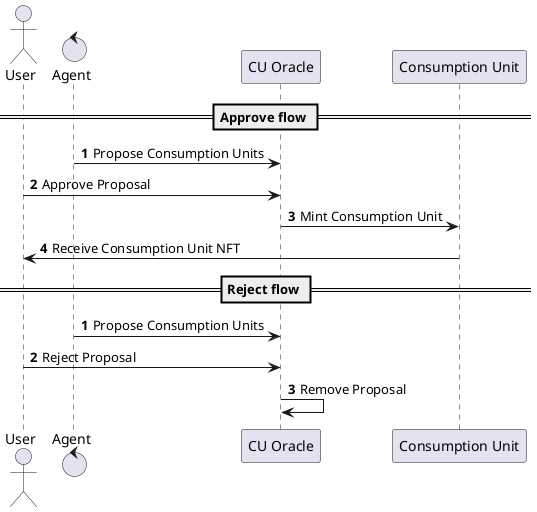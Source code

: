 @startuml

actor User as user
control Agent as agent
participant "CU Oracle" as oracle
participant "Consumption Unit" as cu

== Approve flow ==
autonumber 1

agent -> oracle: Propose Consumption Units
user -> oracle: Approve Proposal
oracle -> cu: Mint Consumption Unit
cu -> user: Receive Consumption Unit NFT

== Reject flow ==
autonumber 1
agent -> oracle: Propose Consumption Units
user -> oracle: Reject Proposal
oracle -> oracle: Remove Proposal

@enduml
